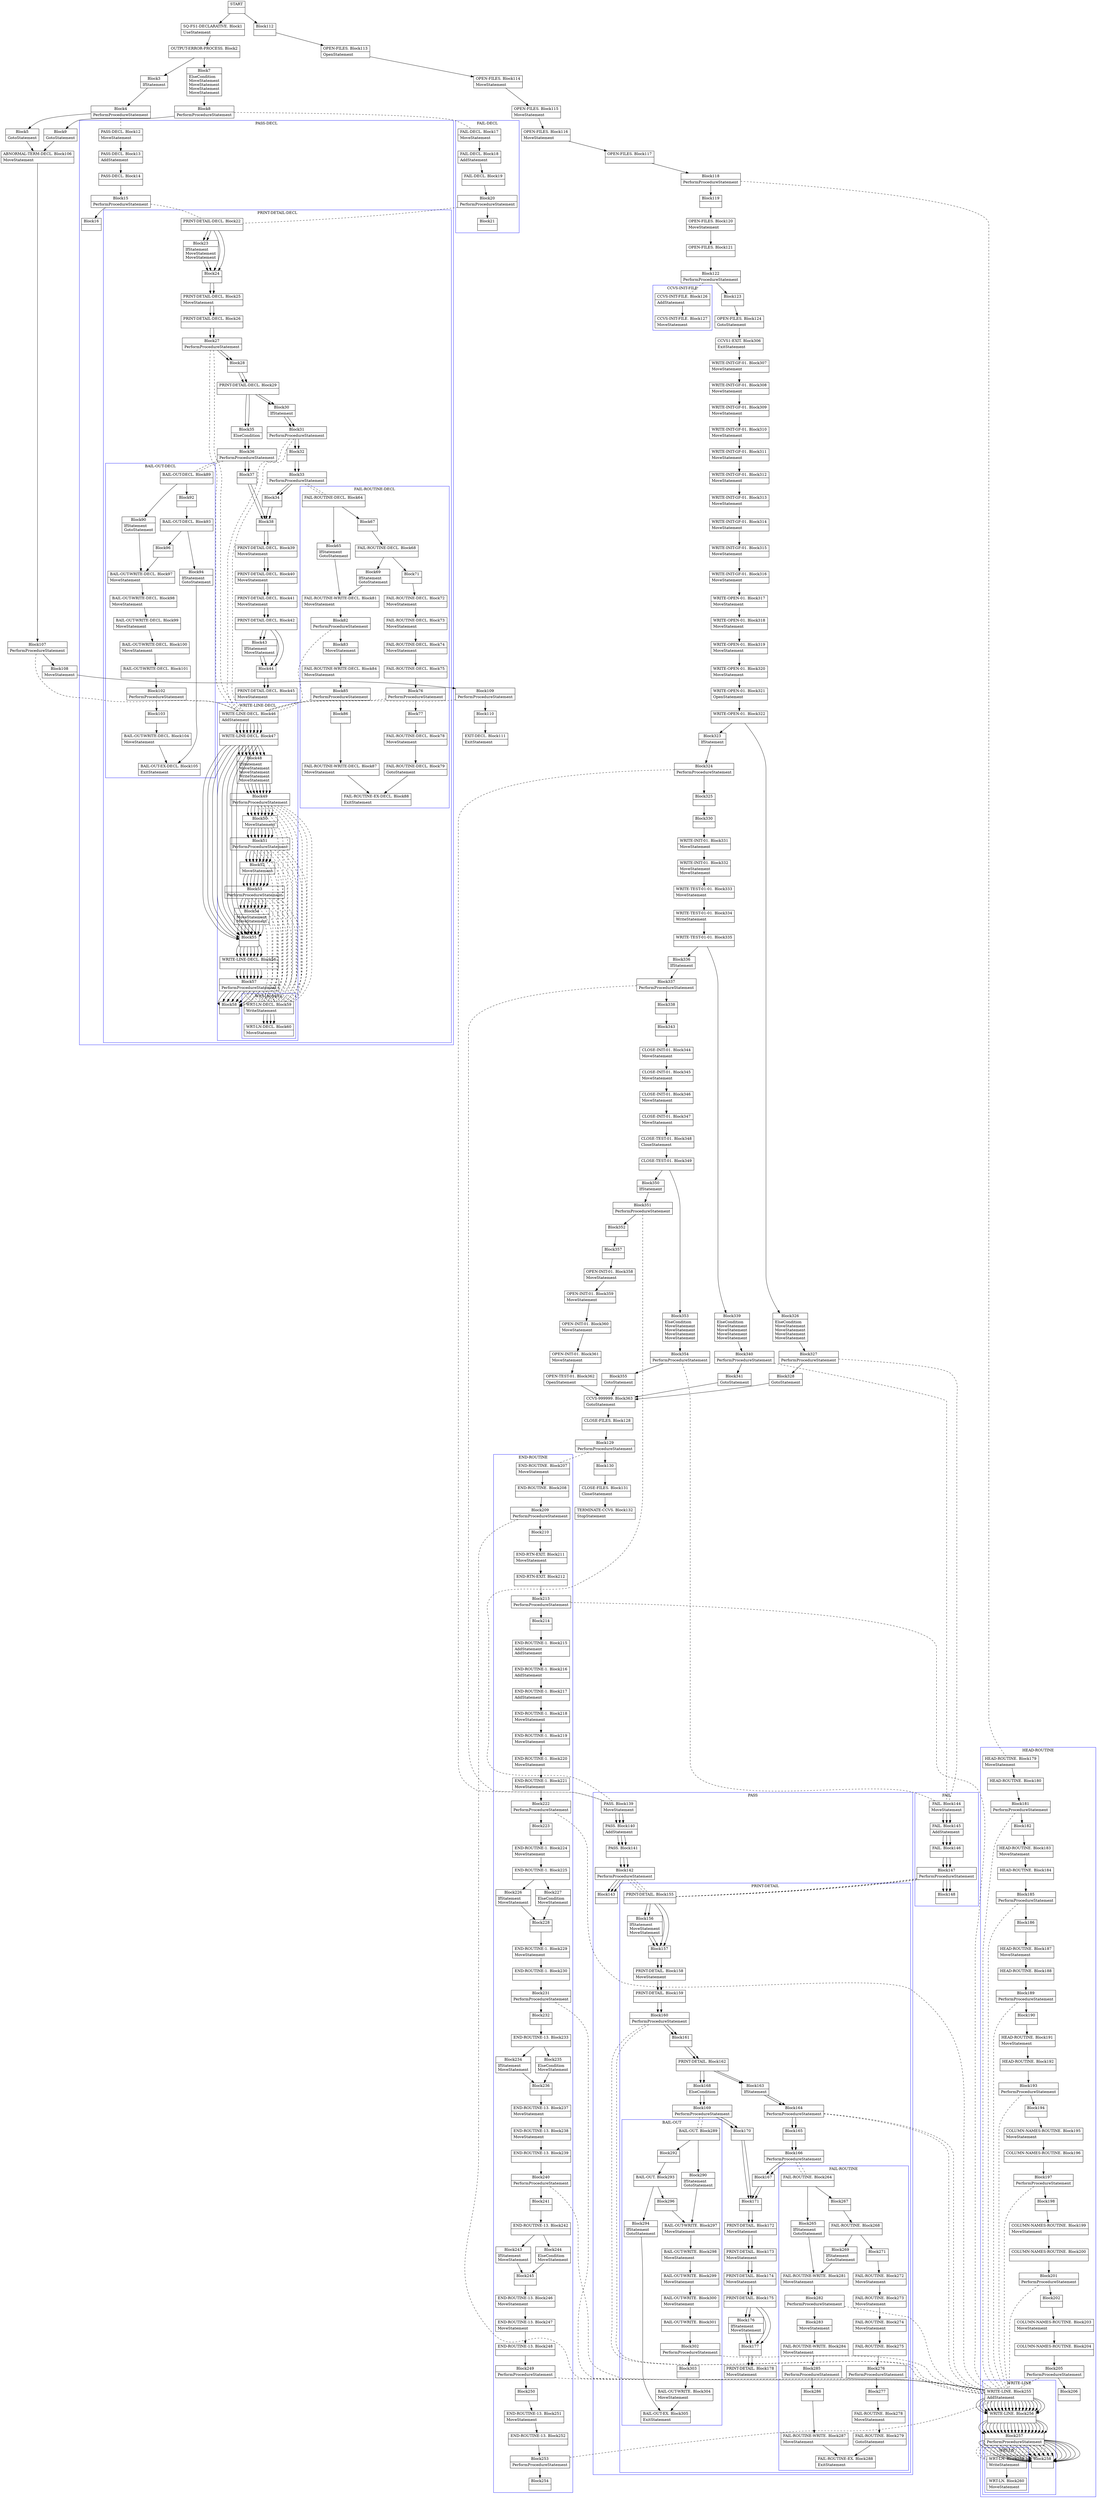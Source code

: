 digraph Cfg {
compound=true;
node [
shape = "record"
]

edge [
arrowtail = "empty"
]
Block0 [
label = "{START|}"
]
Block1 [
label = "{SQ-FS1-DECLARATIVE. Block1|UseStatement\l}"
]
Block2 [
label = "{OUTPUT-ERROR-PROCESS. Block2|}"
]
Block3 [
label = "{Block3|IfStatement\l}"
]
Block4 [
label = "{Block4|PerformProcedureStatement\l}"
]
subgraph cluster_1{
color = blue;
label = "PASS-DECL";
Block12 [
label = "{PASS-DECL. Block12|MoveStatement\l}"
]
Block13 [
label = "{PASS-DECL. Block13|AddStatement\l}"
]
Block14 [
label = "{PASS-DECL. Block14|}"
]
Block15 [
label = "{Block15|PerformProcedureStatement\l}"
]
subgraph cluster_3{
color = blue;
label = "PRINT-DETAIL-DECL";
Block22 [
label = "{PRINT-DETAIL-DECL. Block22|}"
]
Block23 [
label = "{Block23|IfStatement\lMoveStatement\lMoveStatement\l}"
]
Block24 [
label = "{Block24|}"
]
Block25 [
label = "{PRINT-DETAIL-DECL. Block25|MoveStatement\l}"
]
Block26 [
label = "{PRINT-DETAIL-DECL. Block26|}"
]
Block27 [
label = "{Block27|PerformProcedureStatement\l}"
]
subgraph cluster_5{
color = blue;
label = "WRITE-LINE-DECL";
Block46 [
label = "{WRITE-LINE-DECL. Block46|AddStatement\l}"
]
Block47 [
label = "{WRITE-LINE-DECL. Block47|}"
]
Block48 [
label = "{Block48|IfStatement\lMoveStatement\lMoveStatement\lWriteStatement\lMoveStatement\l}"
]
Block49 [
label = "{Block49|PerformProcedureStatement\l}"
]
subgraph cluster_9{
color = blue;
label = "WRT-LN-DECL";
Block59 [
label = "{WRT-LN-DECL. Block59|WriteStatement\l}"
]
Block60 [
label = "{WRT-LN-DECL. Block60|MoveStatement\l}"
]
Block59 -> Block60

}
Block49 -> Block59 [style=dashed, arrowhead=none]

Block50 [
label = "{Block50|MoveStatement\l}"
]
Block51 [
label = "{Block51|PerformProcedureStatement\l}"
]
subgraph cluster_10{
color = blue;
label = "WRT-LN-DECL";
Block59 [
label = "{WRT-LN-DECL. Block59|WriteStatement\l}"
]
Block60 [
label = "{WRT-LN-DECL. Block60|MoveStatement\l}"
]
Block59 -> Block60

}
Block51 -> Block59 [style=dashed, arrowhead=none]

Block52 [
label = "{Block52|MoveStatement\l}"
]
Block53 [
label = "{Block53|PerformProcedureStatement\l}"
]
subgraph cluster_11{
color = blue;
label = "WRT-LN-DECL";
Block59 [
label = "{WRT-LN-DECL. Block59|WriteStatement\l}"
]
Block60 [
label = "{WRT-LN-DECL. Block60|MoveStatement\l}"
]
Block59 -> Block60

}
Block53 -> Block59 [style=dashed, arrowhead=none]

Block54 [
label = "{Block54|MoveStatement\lMoveStatement\l}"
]
Block55 [
label = "{Block55|}"
]
Block56 [
label = "{WRITE-LINE-DECL. Block56|}"
]
Block57 [
label = "{Block57|PerformProcedureStatement\l}"
]
subgraph cluster_12{
color = blue;
label = "WRT-LN-DECL";
Block59 [
label = "{WRT-LN-DECL. Block59|WriteStatement\l}"
]
Block60 [
label = "{WRT-LN-DECL. Block60|MoveStatement\l}"
]
Block59 -> Block60

}
Block57 -> Block59 [style=dashed, arrowhead=none]

Block58 [
label = "{Block58|}"
]
Block46 -> Block47
Block47 -> Block48
Block47 -> Block55
Block48 -> Block49
Block49 -> Block50
Block50 -> Block51
Block51 -> Block52
Block52 -> Block53
Block53 -> Block54
Block54 -> Block55
Block55 -> Block56
Block56 -> Block57
Block57 -> Block58

}
Block27 -> Block46 [style=dashed, arrowhead=none]

Block28 [
label = "{Block28|}"
]
Block29 [
label = "{PRINT-DETAIL-DECL. Block29|}"
]
Block30 [
label = "{Block30|IfStatement\l}"
]
Block31 [
label = "{Block31|PerformProcedureStatement\l}"
]
subgraph cluster_6{
color = blue;
label = "WRITE-LINE-DECL";
Block46 [
label = "{WRITE-LINE-DECL. Block46|AddStatement\l}"
]
Block47 [
label = "{WRITE-LINE-DECL. Block47|}"
]
Block48 [
label = "{Block48|IfStatement\lMoveStatement\lMoveStatement\lWriteStatement\lMoveStatement\l}"
]
Block49 [
label = "{Block49|PerformProcedureStatement\l}"
]
Block49 -> Block59 [style=dashed, arrowhead=none]

Block50 [
label = "{Block50|MoveStatement\l}"
]
Block51 [
label = "{Block51|PerformProcedureStatement\l}"
]
Block51 -> Block59 [style=dashed, arrowhead=none]

Block52 [
label = "{Block52|MoveStatement\l}"
]
Block53 [
label = "{Block53|PerformProcedureStatement\l}"
]
Block53 -> Block59 [style=dashed, arrowhead=none]

Block54 [
label = "{Block54|MoveStatement\lMoveStatement\l}"
]
Block55 [
label = "{Block55|}"
]
Block56 [
label = "{WRITE-LINE-DECL. Block56|}"
]
Block57 [
label = "{Block57|PerformProcedureStatement\l}"
]
Block57 -> Block59 [style=dashed, arrowhead=none]

Block58 [
label = "{Block58|}"
]
Block46 -> Block47
Block47 -> Block48
Block47 -> Block55
Block48 -> Block49
Block49 -> Block50
Block50 -> Block51
Block51 -> Block52
Block52 -> Block53
Block53 -> Block54
Block54 -> Block55
Block55 -> Block56
Block56 -> Block57
Block57 -> Block58

}
Block31 -> Block46 [style=dashed, arrowhead=none]

Block32 [
label = "{Block32|}"
]
Block33 [
label = "{Block33|PerformProcedureStatement\l}"
]
subgraph cluster_7{
color = blue;
label = "FAIL-ROUTINE-DECL";
Block64 [
label = "{FAIL-ROUTINE-DECL. Block64|}"
]
Block65 [
label = "{Block65|IfStatement\lGotoStatement\l}"
]
Block81 [
label = "{FAIL-ROUTINE-WRITE-DECL. Block81|MoveStatement\l}"
]
Block82 [
label = "{Block82|PerformProcedureStatement\l}"
]
subgraph cluster_15{
color = blue;
label = "WRITE-LINE-DECL";
Block46 [
label = "{WRITE-LINE-DECL. Block46|AddStatement\l}"
]
Block47 [
label = "{WRITE-LINE-DECL. Block47|}"
]
Block48 [
label = "{Block48|IfStatement\lMoveStatement\lMoveStatement\lWriteStatement\lMoveStatement\l}"
]
Block49 [
label = "{Block49|PerformProcedureStatement\l}"
]
Block49 -> Block59 [style=dashed, arrowhead=none]

Block50 [
label = "{Block50|MoveStatement\l}"
]
Block51 [
label = "{Block51|PerformProcedureStatement\l}"
]
Block51 -> Block59 [style=dashed, arrowhead=none]

Block52 [
label = "{Block52|MoveStatement\l}"
]
Block53 [
label = "{Block53|PerformProcedureStatement\l}"
]
Block53 -> Block59 [style=dashed, arrowhead=none]

Block54 [
label = "{Block54|MoveStatement\lMoveStatement\l}"
]
Block55 [
label = "{Block55|}"
]
Block56 [
label = "{WRITE-LINE-DECL. Block56|}"
]
Block57 [
label = "{Block57|PerformProcedureStatement\l}"
]
Block57 -> Block59 [style=dashed, arrowhead=none]

Block58 [
label = "{Block58|}"
]
Block46 -> Block47
Block47 -> Block48
Block47 -> Block55
Block48 -> Block49
Block49 -> Block50
Block50 -> Block51
Block51 -> Block52
Block52 -> Block53
Block53 -> Block54
Block54 -> Block55
Block55 -> Block56
Block56 -> Block57
Block57 -> Block58

}
Block82 -> Block46 [style=dashed, arrowhead=none]

Block83 [
label = "{Block83|MoveStatement\l}"
]
Block84 [
label = "{FAIL-ROUTINE-WRITE-DECL. Block84|MoveStatement\l}"
]
Block85 [
label = "{Block85|PerformProcedureStatement\l}"
]
subgraph cluster_16{
color = blue;
label = "WRITE-LINE-DECL";
Block46 [
label = "{WRITE-LINE-DECL. Block46|AddStatement\l}"
]
Block47 [
label = "{WRITE-LINE-DECL. Block47|}"
]
Block48 [
label = "{Block48|IfStatement\lMoveStatement\lMoveStatement\lWriteStatement\lMoveStatement\l}"
]
Block49 [
label = "{Block49|PerformProcedureStatement\l}"
]
Block49 -> Block59 [style=dashed, arrowhead=none]

Block50 [
label = "{Block50|MoveStatement\l}"
]
Block51 [
label = "{Block51|PerformProcedureStatement\l}"
]
Block51 -> Block59 [style=dashed, arrowhead=none]

Block52 [
label = "{Block52|MoveStatement\l}"
]
Block53 [
label = "{Block53|PerformProcedureStatement\l}"
]
Block53 -> Block59 [style=dashed, arrowhead=none]

Block54 [
label = "{Block54|MoveStatement\lMoveStatement\l}"
]
Block55 [
label = "{Block55|}"
]
Block56 [
label = "{WRITE-LINE-DECL. Block56|}"
]
Block57 [
label = "{Block57|PerformProcedureStatement\l}"
]
Block57 -> Block59 [style=dashed, arrowhead=none]

Block58 [
label = "{Block58|}"
]
Block46 -> Block47
Block47 -> Block48
Block47 -> Block55
Block48 -> Block49
Block49 -> Block50
Block50 -> Block51
Block51 -> Block52
Block52 -> Block53
Block53 -> Block54
Block54 -> Block55
Block55 -> Block56
Block56 -> Block57
Block57 -> Block58

}
Block85 -> Block46 [style=dashed, arrowhead=none]

Block86 [
label = "{Block86|}"
]
Block87 [
label = "{FAIL-ROUTINE-WRITE-DECL. Block87|MoveStatement\l}"
]
Block88 [
label = "{FAIL-ROUTINE-EX-DECL. Block88|ExitStatement\l}"
]
Block67 [
label = "{Block67|}"
]
Block68 [
label = "{FAIL-ROUTINE-DECL. Block68|}"
]
Block69 [
label = "{Block69|IfStatement\lGotoStatement\l}"
]
Block71 [
label = "{Block71|}"
]
Block72 [
label = "{FAIL-ROUTINE-DECL. Block72|MoveStatement\l}"
]
Block73 [
label = "{FAIL-ROUTINE-DECL. Block73|MoveStatement\l}"
]
Block74 [
label = "{FAIL-ROUTINE-DECL. Block74|MoveStatement\l}"
]
Block75 [
label = "{FAIL-ROUTINE-DECL. Block75|}"
]
Block76 [
label = "{Block76|PerformProcedureStatement\l}"
]
subgraph cluster_14{
color = blue;
label = "WRITE-LINE-DECL";
Block46 [
label = "{WRITE-LINE-DECL. Block46|AddStatement\l}"
]
Block47 [
label = "{WRITE-LINE-DECL. Block47|}"
]
Block48 [
label = "{Block48|IfStatement\lMoveStatement\lMoveStatement\lWriteStatement\lMoveStatement\l}"
]
Block49 [
label = "{Block49|PerformProcedureStatement\l}"
]
Block49 -> Block59 [style=dashed, arrowhead=none]

Block50 [
label = "{Block50|MoveStatement\l}"
]
Block51 [
label = "{Block51|PerformProcedureStatement\l}"
]
Block51 -> Block59 [style=dashed, arrowhead=none]

Block52 [
label = "{Block52|MoveStatement\l}"
]
Block53 [
label = "{Block53|PerformProcedureStatement\l}"
]
Block53 -> Block59 [style=dashed, arrowhead=none]

Block54 [
label = "{Block54|MoveStatement\lMoveStatement\l}"
]
Block55 [
label = "{Block55|}"
]
Block56 [
label = "{WRITE-LINE-DECL. Block56|}"
]
Block57 [
label = "{Block57|PerformProcedureStatement\l}"
]
Block57 -> Block59 [style=dashed, arrowhead=none]

Block58 [
label = "{Block58|}"
]
Block46 -> Block47
Block47 -> Block48
Block47 -> Block55
Block48 -> Block49
Block49 -> Block50
Block50 -> Block51
Block51 -> Block52
Block52 -> Block53
Block53 -> Block54
Block54 -> Block55
Block55 -> Block56
Block56 -> Block57
Block57 -> Block58

}
Block76 -> Block46 [style=dashed, arrowhead=none]

Block77 [
label = "{Block77|}"
]
Block78 [
label = "{FAIL-ROUTINE-DECL. Block78|MoveStatement\l}"
]
Block79 [
label = "{FAIL-ROUTINE-DECL. Block79|GotoStatement\l}"
]
Block64 -> Block65
Block64 -> Block67
Block65 -> Block81
Block81 -> Block82
Block82 -> Block83
Block83 -> Block84
Block84 -> Block85
Block85 -> Block86
Block86 -> Block87
Block87 -> Block88
Block67 -> Block68
Block68 -> Block69
Block68 -> Block71
Block69 -> Block81
Block71 -> Block72
Block72 -> Block73
Block73 -> Block74
Block74 -> Block75
Block75 -> Block76
Block76 -> Block77
Block77 -> Block78
Block78 -> Block79
Block79 -> Block88

}
Block33 -> Block64 [style=dashed, arrowhead=none]

Block34 [
label = "{Block34|}"
]
Block38 [
label = "{Block38|}"
]
Block39 [
label = "{PRINT-DETAIL-DECL. Block39|MoveStatement\l}"
]
Block40 [
label = "{PRINT-DETAIL-DECL. Block40|MoveStatement\l}"
]
Block41 [
label = "{PRINT-DETAIL-DECL. Block41|MoveStatement\l}"
]
Block42 [
label = "{PRINT-DETAIL-DECL. Block42|}"
]
Block43 [
label = "{Block43|IfStatement\lMoveStatement\l}"
]
Block44 [
label = "{Block44|}"
]
Block45 [
label = "{PRINT-DETAIL-DECL. Block45|MoveStatement\l}"
]
Block35 [
label = "{Block35|ElseCondition\l}"
]
Block36 [
label = "{Block36|PerformProcedureStatement\l}"
]
subgraph cluster_8{
color = blue;
label = "BAIL-OUT-DECL";
Block89 [
label = "{BAIL-OUT-DECL. Block89|}"
]
Block90 [
label = "{Block90|IfStatement\lGotoStatement\l}"
]
Block97 [
label = "{BAIL-OUT-WRITE-DECL. Block97|MoveStatement\l}"
]
Block98 [
label = "{BAIL-OUT-WRITE-DECL. Block98|MoveStatement\l}"
]
Block99 [
label = "{BAIL-OUT-WRITE-DECL. Block99|MoveStatement\l}"
]
Block100 [
label = "{BAIL-OUT-WRITE-DECL. Block100|MoveStatement\l}"
]
Block101 [
label = "{BAIL-OUT-WRITE-DECL. Block101|}"
]
Block102 [
label = "{Block102|PerformProcedureStatement\l}"
]
subgraph cluster_17{
color = blue;
label = "WRITE-LINE-DECL";
Block46 [
label = "{WRITE-LINE-DECL. Block46|AddStatement\l}"
]
Block47 [
label = "{WRITE-LINE-DECL. Block47|}"
]
Block48 [
label = "{Block48|IfStatement\lMoveStatement\lMoveStatement\lWriteStatement\lMoveStatement\l}"
]
Block49 [
label = "{Block49|PerformProcedureStatement\l}"
]
Block49 -> Block59 [style=dashed, arrowhead=none]

Block50 [
label = "{Block50|MoveStatement\l}"
]
Block51 [
label = "{Block51|PerformProcedureStatement\l}"
]
Block51 -> Block59 [style=dashed, arrowhead=none]

Block52 [
label = "{Block52|MoveStatement\l}"
]
Block53 [
label = "{Block53|PerformProcedureStatement\l}"
]
Block53 -> Block59 [style=dashed, arrowhead=none]

Block54 [
label = "{Block54|MoveStatement\lMoveStatement\l}"
]
Block55 [
label = "{Block55|}"
]
Block56 [
label = "{WRITE-LINE-DECL. Block56|}"
]
Block57 [
label = "{Block57|PerformProcedureStatement\l}"
]
Block57 -> Block59 [style=dashed, arrowhead=none]

Block58 [
label = "{Block58|}"
]
Block46 -> Block47
Block47 -> Block48
Block47 -> Block55
Block48 -> Block49
Block49 -> Block50
Block50 -> Block51
Block51 -> Block52
Block52 -> Block53
Block53 -> Block54
Block54 -> Block55
Block55 -> Block56
Block56 -> Block57
Block57 -> Block58

}
Block102 -> Block46 [style=dashed, arrowhead=none]

Block103 [
label = "{Block103|}"
]
Block104 [
label = "{BAIL-OUT-WRITE-DECL. Block104|MoveStatement\l}"
]
Block105 [
label = "{BAIL-OUT-EX-DECL. Block105|ExitStatement\l}"
]
Block92 [
label = "{Block92|}"
]
Block93 [
label = "{BAIL-OUT-DECL. Block93|}"
]
Block94 [
label = "{Block94|IfStatement\lGotoStatement\l}"
]
Block96 [
label = "{Block96|}"
]
Block89 -> Block90
Block89 -> Block92
Block90 -> Block97
Block97 -> Block98
Block98 -> Block99
Block99 -> Block100
Block100 -> Block101
Block101 -> Block102
Block102 -> Block103
Block103 -> Block104
Block104 -> Block105
Block92 -> Block93
Block93 -> Block94
Block93 -> Block96
Block94 -> Block105
Block96 -> Block97

}
Block36 -> Block89 [style=dashed, arrowhead=none]

Block37 [
label = "{Block37|}"
]
Block22 -> Block23
Block22 -> Block24
Block23 -> Block24
Block24 -> Block25
Block25 -> Block26
Block26 -> Block27
Block27 -> Block28
Block28 -> Block29
Block29 -> Block30
Block29 -> Block35
Block30 -> Block31
Block31 -> Block32
Block32 -> Block33
Block33 -> Block34
Block34 -> Block38
Block38 -> Block39
Block39 -> Block40
Block40 -> Block41
Block41 -> Block42
Block42 -> Block43
Block42 -> Block44
Block43 -> Block44
Block44 -> Block45
Block35 -> Block36
Block36 -> Block37
Block37 -> Block38

}
Block15 -> Block22 [style=dashed, arrowhead=none]

Block16 [
label = "{Block16|}"
]
Block12 -> Block13
Block13 -> Block14
Block14 -> Block15
Block15 -> Block16

}
Block4 -> Block12 [style=dashed, arrowhead=none]

Block5 [
label = "{Block5|GotoStatement\l}"
]
Block106 [
label = "{ABNORMAL-TERM-DECL. Block106|MoveStatement\l}"
]
Block107 [
label = "{Block107|PerformProcedureStatement\l}"
]
subgraph cluster_18{
color = blue;
label = "WRITE-LINE-DECL";
Block46 [
label = "{WRITE-LINE-DECL. Block46|AddStatement\l}"
]
Block47 [
label = "{WRITE-LINE-DECL. Block47|}"
]
Block48 [
label = "{Block48|IfStatement\lMoveStatement\lMoveStatement\lWriteStatement\lMoveStatement\l}"
]
Block49 [
label = "{Block49|PerformProcedureStatement\l}"
]
Block49 -> Block59 [style=dashed, arrowhead=none]

Block50 [
label = "{Block50|MoveStatement\l}"
]
Block51 [
label = "{Block51|PerformProcedureStatement\l}"
]
Block51 -> Block59 [style=dashed, arrowhead=none]

Block52 [
label = "{Block52|MoveStatement\l}"
]
Block53 [
label = "{Block53|PerformProcedureStatement\l}"
]
Block53 -> Block59 [style=dashed, arrowhead=none]

Block54 [
label = "{Block54|MoveStatement\lMoveStatement\l}"
]
Block55 [
label = "{Block55|}"
]
Block56 [
label = "{WRITE-LINE-DECL. Block56|}"
]
Block57 [
label = "{Block57|PerformProcedureStatement\l}"
]
Block57 -> Block59 [style=dashed, arrowhead=none]

Block58 [
label = "{Block58|}"
]
Block46 -> Block47
Block47 -> Block48
Block47 -> Block55
Block48 -> Block49
Block49 -> Block50
Block50 -> Block51
Block51 -> Block52
Block52 -> Block53
Block53 -> Block54
Block54 -> Block55
Block55 -> Block56
Block56 -> Block57
Block57 -> Block58

}
Block107 -> Block46 [style=dashed, arrowhead=none]

Block108 [
label = "{Block108|MoveStatement\l}"
]
Block109 [
label = "{Block109|PerformProcedureStatement\l}"
]
subgraph cluster_19{
color = blue;
label = "WRITE-LINE-DECL";
Block46 [
label = "{WRITE-LINE-DECL. Block46|AddStatement\l}"
]
Block47 [
label = "{WRITE-LINE-DECL. Block47|}"
]
Block48 [
label = "{Block48|IfStatement\lMoveStatement\lMoveStatement\lWriteStatement\lMoveStatement\l}"
]
Block49 [
label = "{Block49|PerformProcedureStatement\l}"
]
Block49 -> Block59 [style=dashed, arrowhead=none]

Block50 [
label = "{Block50|MoveStatement\l}"
]
Block51 [
label = "{Block51|PerformProcedureStatement\l}"
]
Block51 -> Block59 [style=dashed, arrowhead=none]

Block52 [
label = "{Block52|MoveStatement\l}"
]
Block53 [
label = "{Block53|PerformProcedureStatement\l}"
]
Block53 -> Block59 [style=dashed, arrowhead=none]

Block54 [
label = "{Block54|MoveStatement\lMoveStatement\l}"
]
Block55 [
label = "{Block55|}"
]
Block56 [
label = "{WRITE-LINE-DECL. Block56|}"
]
Block57 [
label = "{Block57|PerformProcedureStatement\l}"
]
Block57 -> Block59 [style=dashed, arrowhead=none]

Block58 [
label = "{Block58|}"
]
Block46 -> Block47
Block47 -> Block48
Block47 -> Block55
Block48 -> Block49
Block49 -> Block50
Block50 -> Block51
Block51 -> Block52
Block52 -> Block53
Block53 -> Block54
Block54 -> Block55
Block55 -> Block56
Block56 -> Block57
Block57 -> Block58

}
Block109 -> Block46 [style=dashed, arrowhead=none]

Block110 [
label = "{Block110|}"
]
Block111 [
label = "{EXIT-DECL. Block111|ExitStatement\l}"
]
Block7 [
label = "{Block7|ElseCondition\lMoveStatement\lMoveStatement\lMoveStatement\lMoveStatement\l}"
]
Block8 [
label = "{Block8|PerformProcedureStatement\l}"
]
subgraph cluster_2{
color = blue;
label = "FAIL-DECL";
Block17 [
label = "{FAIL-DECL. Block17|MoveStatement\l}"
]
Block18 [
label = "{FAIL-DECL. Block18|AddStatement\l}"
]
Block19 [
label = "{FAIL-DECL. Block19|}"
]
Block20 [
label = "{Block20|PerformProcedureStatement\l}"
]
subgraph cluster_4{
color = blue;
label = "PRINT-DETAIL-DECL";
Block22 [
label = "{PRINT-DETAIL-DECL. Block22|}"
]
Block23 [
label = "{Block23|IfStatement\lMoveStatement\lMoveStatement\l}"
]
Block24 [
label = "{Block24|}"
]
Block25 [
label = "{PRINT-DETAIL-DECL. Block25|MoveStatement\l}"
]
Block26 [
label = "{PRINT-DETAIL-DECL. Block26|}"
]
Block27 [
label = "{Block27|PerformProcedureStatement\l}"
]
Block27 -> Block46 [style=dashed, arrowhead=none]

Block28 [
label = "{Block28|}"
]
Block29 [
label = "{PRINT-DETAIL-DECL. Block29|}"
]
Block30 [
label = "{Block30|IfStatement\l}"
]
Block31 [
label = "{Block31|PerformProcedureStatement\l}"
]
Block31 -> Block46 [style=dashed, arrowhead=none]

Block32 [
label = "{Block32|}"
]
Block33 [
label = "{Block33|PerformProcedureStatement\l}"
]
Block33 -> Block64 [style=dashed, arrowhead=none]

Block34 [
label = "{Block34|}"
]
Block38 [
label = "{Block38|}"
]
Block39 [
label = "{PRINT-DETAIL-DECL. Block39|MoveStatement\l}"
]
Block40 [
label = "{PRINT-DETAIL-DECL. Block40|MoveStatement\l}"
]
Block41 [
label = "{PRINT-DETAIL-DECL. Block41|MoveStatement\l}"
]
Block42 [
label = "{PRINT-DETAIL-DECL. Block42|}"
]
Block43 [
label = "{Block43|IfStatement\lMoveStatement\l}"
]
Block44 [
label = "{Block44|}"
]
Block45 [
label = "{PRINT-DETAIL-DECL. Block45|MoveStatement\l}"
]
Block35 [
label = "{Block35|ElseCondition\l}"
]
Block36 [
label = "{Block36|PerformProcedureStatement\l}"
]
Block36 -> Block89 [style=dashed, arrowhead=none]

Block37 [
label = "{Block37|}"
]
Block22 -> Block23
Block22 -> Block24
Block23 -> Block24
Block24 -> Block25
Block25 -> Block26
Block26 -> Block27
Block27 -> Block28
Block28 -> Block29
Block29 -> Block30
Block29 -> Block35
Block30 -> Block31
Block31 -> Block32
Block32 -> Block33
Block33 -> Block34
Block34 -> Block38
Block38 -> Block39
Block39 -> Block40
Block40 -> Block41
Block41 -> Block42
Block42 -> Block43
Block42 -> Block44
Block43 -> Block44
Block44 -> Block45
Block35 -> Block36
Block36 -> Block37
Block37 -> Block38

}
Block20 -> Block22 [style=dashed, arrowhead=none]

Block21 [
label = "{Block21|}"
]
Block17 -> Block18
Block18 -> Block19
Block19 -> Block20
Block20 -> Block21

}
Block8 -> Block17 [style=dashed, arrowhead=none]

Block9 [
label = "{Block9|GotoStatement\l}"
]
Block112 [
label = "{Block112|}"
]
Block113 [
label = "{OPEN-FILES. Block113|OpenStatement\l}"
]
Block114 [
label = "{OPEN-FILES. Block114|MoveStatement\l}"
]
Block115 [
label = "{OPEN-FILES. Block115|MoveStatement\l}"
]
Block116 [
label = "{OPEN-FILES. Block116|MoveStatement\l}"
]
Block117 [
label = "{OPEN-FILES. Block117|}"
]
Block118 [
label = "{Block118|PerformProcedureStatement\l}"
]
subgraph cluster_20{
color = blue;
label = "HEAD-ROUTINE";
Block179 [
label = "{HEAD-ROUTINE. Block179|MoveStatement\l}"
]
Block180 [
label = "{HEAD-ROUTINE. Block180|}"
]
Block181 [
label = "{Block181|PerformProcedureStatement\l}"
]
subgraph cluster_31{
color = blue;
label = "WRITE-LINE";
Block255 [
label = "{WRITE-LINE. Block255|AddStatement\l}"
]
Block256 [
label = "{WRITE-LINE. Block256|}"
]
Block257 [
label = "{Block257|PerformProcedureStatement\l}"
]
subgraph cluster_45{
color = blue;
label = "WRT-LN";
Block259 [
label = "{WRT-LN. Block259|WriteStatement\l}"
]
Block260 [
label = "{WRT-LN. Block260|MoveStatement\l}"
]
Block259 -> Block260

}
Block257 -> Block259 [style=dashed, arrowhead=none]

Block258 [
label = "{Block258|}"
]
Block255 -> Block256
Block256 -> Block257
Block257 -> Block258

}
Block181 -> Block255 [style=dashed, arrowhead=none]

Block182 [
label = "{Block182|}"
]
Block183 [
label = "{HEAD-ROUTINE. Block183|MoveStatement\l}"
]
Block184 [
label = "{HEAD-ROUTINE. Block184|}"
]
Block185 [
label = "{Block185|PerformProcedureStatement\l}"
]
subgraph cluster_32{
color = blue;
label = "WRITE-LINE";
Block255 [
label = "{WRITE-LINE. Block255|AddStatement\l}"
]
Block256 [
label = "{WRITE-LINE. Block256|}"
]
Block257 [
label = "{Block257|PerformProcedureStatement\l}"
]
Block257 -> Block259 [style=dashed, arrowhead=none]

Block258 [
label = "{Block258|}"
]
Block255 -> Block256
Block256 -> Block257
Block257 -> Block258

}
Block185 -> Block255 [style=dashed, arrowhead=none]

Block186 [
label = "{Block186|}"
]
Block187 [
label = "{HEAD-ROUTINE. Block187|MoveStatement\l}"
]
Block188 [
label = "{HEAD-ROUTINE. Block188|}"
]
Block189 [
label = "{Block189|PerformProcedureStatement\l}"
]
subgraph cluster_33{
color = blue;
label = "WRITE-LINE";
Block255 [
label = "{WRITE-LINE. Block255|AddStatement\l}"
]
Block256 [
label = "{WRITE-LINE. Block256|}"
]
Block257 [
label = "{Block257|PerformProcedureStatement\l}"
]
Block257 -> Block259 [style=dashed, arrowhead=none]

Block258 [
label = "{Block258|}"
]
Block255 -> Block256
Block256 -> Block257
Block257 -> Block258

}
Block189 -> Block255 [style=dashed, arrowhead=none]

Block190 [
label = "{Block190|}"
]
Block191 [
label = "{HEAD-ROUTINE. Block191|MoveStatement\l}"
]
Block192 [
label = "{HEAD-ROUTINE. Block192|}"
]
Block193 [
label = "{Block193|PerformProcedureStatement\l}"
]
subgraph cluster_34{
color = blue;
label = "WRITE-LINE";
Block255 [
label = "{WRITE-LINE. Block255|AddStatement\l}"
]
Block256 [
label = "{WRITE-LINE. Block256|}"
]
Block257 [
label = "{Block257|PerformProcedureStatement\l}"
]
Block257 -> Block259 [style=dashed, arrowhead=none]

Block258 [
label = "{Block258|}"
]
Block255 -> Block256
Block256 -> Block257
Block257 -> Block258

}
Block193 -> Block255 [style=dashed, arrowhead=none]

Block194 [
label = "{Block194|}"
]
Block195 [
label = "{COLUMN-NAMES-ROUTINE. Block195|MoveStatement\l}"
]
Block196 [
label = "{COLUMN-NAMES-ROUTINE. Block196|}"
]
Block197 [
label = "{Block197|PerformProcedureStatement\l}"
]
subgraph cluster_35{
color = blue;
label = "WRITE-LINE";
Block255 [
label = "{WRITE-LINE. Block255|AddStatement\l}"
]
Block256 [
label = "{WRITE-LINE. Block256|}"
]
Block257 [
label = "{Block257|PerformProcedureStatement\l}"
]
Block257 -> Block259 [style=dashed, arrowhead=none]

Block258 [
label = "{Block258|}"
]
Block255 -> Block256
Block256 -> Block257
Block257 -> Block258

}
Block197 -> Block255 [style=dashed, arrowhead=none]

Block198 [
label = "{Block198|}"
]
Block199 [
label = "{COLUMN-NAMES-ROUTINE. Block199|MoveStatement\l}"
]
Block200 [
label = "{COLUMN-NAMES-ROUTINE. Block200|}"
]
Block201 [
label = "{Block201|PerformProcedureStatement\l}"
]
subgraph cluster_36{
color = blue;
label = "WRITE-LINE";
Block255 [
label = "{WRITE-LINE. Block255|AddStatement\l}"
]
Block256 [
label = "{WRITE-LINE. Block256|}"
]
Block257 [
label = "{Block257|PerformProcedureStatement\l}"
]
Block257 -> Block259 [style=dashed, arrowhead=none]

Block258 [
label = "{Block258|}"
]
Block255 -> Block256
Block256 -> Block257
Block257 -> Block258

}
Block201 -> Block255 [style=dashed, arrowhead=none]

Block202 [
label = "{Block202|}"
]
Block203 [
label = "{COLUMN-NAMES-ROUTINE. Block203|MoveStatement\l}"
]
Block204 [
label = "{COLUMN-NAMES-ROUTINE. Block204|}"
]
Block205 [
label = "{Block205|PerformProcedureStatement\l}"
]
subgraph cluster_37{
color = blue;
label = "WRITE-LINE";
Block255 [
label = "{WRITE-LINE. Block255|AddStatement\l}"
]
Block256 [
label = "{WRITE-LINE. Block256|}"
]
Block257 [
label = "{Block257|PerformProcedureStatement\l}"
]
Block257 -> Block259 [style=dashed, arrowhead=none]

Block258 [
label = "{Block258|}"
]
Block255 -> Block256
Block256 -> Block257
Block257 -> Block258

}
Block205 -> Block255 [style=dashed, arrowhead=none]

Block206 [
label = "{Block206|}"
]
Block179 -> Block180
Block180 -> Block181
Block181 -> Block182
Block182 -> Block183
Block183 -> Block184
Block184 -> Block185
Block185 -> Block186
Block186 -> Block187
Block187 -> Block188
Block188 -> Block189
Block189 -> Block190
Block190 -> Block191
Block191 -> Block192
Block192 -> Block193
Block193 -> Block194
Block194 -> Block195
Block195 -> Block196
Block196 -> Block197
Block197 -> Block198
Block198 -> Block199
Block199 -> Block200
Block200 -> Block201
Block201 -> Block202
Block202 -> Block203
Block203 -> Block204
Block204 -> Block205
Block205 -> Block206

}
Block118 -> Block179 [style=dashed, arrowhead=none]

Block119 [
label = "{Block119|}"
]
Block120 [
label = "{OPEN-FILES. Block120|MoveStatement\l}"
]
Block121 [
label = "{OPEN-FILES. Block121|}"
]
Block122 [
label = "{Block122|PerformProcedureStatement\l}"
]
subgraph cluster_21{
color = blue;
label = "CCVS-INIT-FILE";
Block126 [
label = "{CCVS-INIT-FILE. Block126|AddStatement\l}"
]
Block127 [
label = "{CCVS-INIT-FILE. Block127|MoveStatement\l}"
]
Block126 -> Block127

}
Block122 -> Block126 [style=dashed, arrowhead=none]

Block123 [
label = "{Block123|}"
]
Block124 [
label = "{OPEN-FILES. Block124|GotoStatement\l}"
]
Block306 [
label = "{CCVS1-EXIT. Block306|ExitStatement\l}"
]
Block307 [
label = "{WRITE-INIT-GF-01. Block307|MoveStatement\l}"
]
Block308 [
label = "{WRITE-INIT-GF-01. Block308|MoveStatement\l}"
]
Block309 [
label = "{WRITE-INIT-GF-01. Block309|MoveStatement\l}"
]
Block310 [
label = "{WRITE-INIT-GF-01. Block310|MoveStatement\l}"
]
Block311 [
label = "{WRITE-INIT-GF-01. Block311|MoveStatement\l}"
]
Block312 [
label = "{WRITE-INIT-GF-01. Block312|MoveStatement\l}"
]
Block313 [
label = "{WRITE-INIT-GF-01. Block313|MoveStatement\l}"
]
Block314 [
label = "{WRITE-INIT-GF-01. Block314|MoveStatement\l}"
]
Block315 [
label = "{WRITE-INIT-GF-01. Block315|MoveStatement\l}"
]
Block316 [
label = "{WRITE-INIT-GF-01. Block316|MoveStatement\l}"
]
Block317 [
label = "{WRITE-OPEN-01. Block317|MoveStatement\l}"
]
Block318 [
label = "{WRITE-OPEN-01. Block318|MoveStatement\l}"
]
Block319 [
label = "{WRITE-OPEN-01. Block319|MoveStatement\l}"
]
Block320 [
label = "{WRITE-OPEN-01. Block320|MoveStatement\l}"
]
Block321 [
label = "{WRITE-OPEN-01. Block321|OpenStatement\l}"
]
Block322 [
label = "{WRITE-OPEN-01. Block322|}"
]
Block323 [
label = "{Block323|IfStatement\l}"
]
Block324 [
label = "{Block324|PerformProcedureStatement\l}"
]
subgraph cluster_51{
color = blue;
label = "PASS";
Block139 [
label = "{PASS. Block139|MoveStatement\l}"
]
Block140 [
label = "{PASS. Block140|AddStatement\l}"
]
Block141 [
label = "{PASS. Block141|}"
]
Block142 [
label = "{Block142|PerformProcedureStatement\l}"
]
subgraph cluster_24{
color = blue;
label = "PRINT-DETAIL";
Block155 [
label = "{PRINT-DETAIL. Block155|}"
]
Block156 [
label = "{Block156|IfStatement\lMoveStatement\lMoveStatement\l}"
]
Block157 [
label = "{Block157|}"
]
Block158 [
label = "{PRINT-DETAIL. Block158|MoveStatement\l}"
]
Block159 [
label = "{PRINT-DETAIL. Block159|}"
]
Block160 [
label = "{Block160|PerformProcedureStatement\l}"
]
subgraph cluster_27{
color = blue;
label = "WRITE-LINE";
Block255 [
label = "{WRITE-LINE. Block255|AddStatement\l}"
]
Block256 [
label = "{WRITE-LINE. Block256|}"
]
Block257 [
label = "{Block257|PerformProcedureStatement\l}"
]
Block257 -> Block259 [style=dashed, arrowhead=none]

Block258 [
label = "{Block258|}"
]
Block255 -> Block256
Block256 -> Block257
Block257 -> Block258

}
Block160 -> Block255 [style=dashed, arrowhead=none]

Block161 [
label = "{Block161|}"
]
Block162 [
label = "{PRINT-DETAIL. Block162|}"
]
Block163 [
label = "{Block163|IfStatement\l}"
]
Block164 [
label = "{Block164|PerformProcedureStatement\l}"
]
subgraph cluster_28{
color = blue;
label = "WRITE-LINE";
Block255 [
label = "{WRITE-LINE. Block255|AddStatement\l}"
]
Block256 [
label = "{WRITE-LINE. Block256|}"
]
Block257 [
label = "{Block257|PerformProcedureStatement\l}"
]
Block257 -> Block259 [style=dashed, arrowhead=none]

Block258 [
label = "{Block258|}"
]
Block255 -> Block256
Block256 -> Block257
Block257 -> Block258

}
Block164 -> Block255 [style=dashed, arrowhead=none]

Block165 [
label = "{Block165|}"
]
Block166 [
label = "{Block166|PerformProcedureStatement\l}"
]
subgraph cluster_29{
color = blue;
label = "FAIL-ROUTINE";
Block264 [
label = "{FAIL-ROUTINE. Block264|}"
]
Block265 [
label = "{Block265|IfStatement\lGotoStatement\l}"
]
Block281 [
label = "{FAIL-ROUTINE-WRITE. Block281|MoveStatement\l}"
]
Block282 [
label = "{Block282|PerformProcedureStatement\l}"
]
subgraph cluster_48{
color = blue;
label = "WRITE-LINE";
Block255 [
label = "{WRITE-LINE. Block255|AddStatement\l}"
]
Block256 [
label = "{WRITE-LINE. Block256|}"
]
Block257 [
label = "{Block257|PerformProcedureStatement\l}"
]
Block257 -> Block259 [style=dashed, arrowhead=none]

Block258 [
label = "{Block258|}"
]
Block255 -> Block256
Block256 -> Block257
Block257 -> Block258

}
Block282 -> Block255 [style=dashed, arrowhead=none]

Block283 [
label = "{Block283|MoveStatement\l}"
]
Block284 [
label = "{FAIL-ROUTINE-WRITE. Block284|MoveStatement\l}"
]
Block285 [
label = "{Block285|PerformProcedureStatement\l}"
]
subgraph cluster_49{
color = blue;
label = "WRITE-LINE";
Block255 [
label = "{WRITE-LINE. Block255|AddStatement\l}"
]
Block256 [
label = "{WRITE-LINE. Block256|}"
]
Block257 [
label = "{Block257|PerformProcedureStatement\l}"
]
Block257 -> Block259 [style=dashed, arrowhead=none]

Block258 [
label = "{Block258|}"
]
Block255 -> Block256
Block256 -> Block257
Block257 -> Block258

}
Block285 -> Block255 [style=dashed, arrowhead=none]

Block286 [
label = "{Block286|}"
]
Block287 [
label = "{FAIL-ROUTINE-WRITE. Block287|MoveStatement\l}"
]
Block288 [
label = "{FAIL-ROUTINE-EX. Block288|ExitStatement\l}"
]
Block267 [
label = "{Block267|}"
]
Block268 [
label = "{FAIL-ROUTINE. Block268|}"
]
Block269 [
label = "{Block269|IfStatement\lGotoStatement\l}"
]
Block271 [
label = "{Block271|}"
]
Block272 [
label = "{FAIL-ROUTINE. Block272|MoveStatement\l}"
]
Block273 [
label = "{FAIL-ROUTINE. Block273|MoveStatement\l}"
]
Block274 [
label = "{FAIL-ROUTINE. Block274|MoveStatement\l}"
]
Block275 [
label = "{FAIL-ROUTINE. Block275|}"
]
Block276 [
label = "{Block276|PerformProcedureStatement\l}"
]
subgraph cluster_47{
color = blue;
label = "WRITE-LINE";
Block255 [
label = "{WRITE-LINE. Block255|AddStatement\l}"
]
Block256 [
label = "{WRITE-LINE. Block256|}"
]
Block257 [
label = "{Block257|PerformProcedureStatement\l}"
]
Block257 -> Block259 [style=dashed, arrowhead=none]

Block258 [
label = "{Block258|}"
]
Block255 -> Block256
Block256 -> Block257
Block257 -> Block258

}
Block276 -> Block255 [style=dashed, arrowhead=none]

Block277 [
label = "{Block277|}"
]
Block278 [
label = "{FAIL-ROUTINE. Block278|MoveStatement\l}"
]
Block279 [
label = "{FAIL-ROUTINE. Block279|GotoStatement\l}"
]
Block264 -> Block265
Block264 -> Block267
Block265 -> Block281
Block281 -> Block282
Block282 -> Block283
Block283 -> Block284
Block284 -> Block285
Block285 -> Block286
Block286 -> Block287
Block287 -> Block288
Block267 -> Block268
Block268 -> Block269
Block268 -> Block271
Block269 -> Block281
Block271 -> Block272
Block272 -> Block273
Block273 -> Block274
Block274 -> Block275
Block275 -> Block276
Block276 -> Block277
Block277 -> Block278
Block278 -> Block279
Block279 -> Block288

}
Block166 -> Block264 [style=dashed, arrowhead=none]

Block167 [
label = "{Block167|}"
]
Block171 [
label = "{Block171|}"
]
Block172 [
label = "{PRINT-DETAIL. Block172|MoveStatement\l}"
]
Block173 [
label = "{PRINT-DETAIL. Block173|MoveStatement\l}"
]
Block174 [
label = "{PRINT-DETAIL. Block174|MoveStatement\l}"
]
Block175 [
label = "{PRINT-DETAIL. Block175|}"
]
Block176 [
label = "{Block176|IfStatement\lMoveStatement\l}"
]
Block177 [
label = "{Block177|}"
]
Block178 [
label = "{PRINT-DETAIL. Block178|MoveStatement\l}"
]
Block168 [
label = "{Block168|ElseCondition\l}"
]
Block169 [
label = "{Block169|PerformProcedureStatement\l}"
]
subgraph cluster_30{
color = blue;
label = "BAIL-OUT";
Block289 [
label = "{BAIL-OUT. Block289|}"
]
Block290 [
label = "{Block290|IfStatement\lGotoStatement\l}"
]
Block297 [
label = "{BAIL-OUT-WRITE. Block297|MoveStatement\l}"
]
Block298 [
label = "{BAIL-OUT-WRITE. Block298|MoveStatement\l}"
]
Block299 [
label = "{BAIL-OUT-WRITE. Block299|MoveStatement\l}"
]
Block300 [
label = "{BAIL-OUT-WRITE. Block300|MoveStatement\l}"
]
Block301 [
label = "{BAIL-OUT-WRITE. Block301|}"
]
Block302 [
label = "{Block302|PerformProcedureStatement\l}"
]
subgraph cluster_50{
color = blue;
label = "WRITE-LINE";
Block255 [
label = "{WRITE-LINE. Block255|AddStatement\l}"
]
Block256 [
label = "{WRITE-LINE. Block256|}"
]
Block257 [
label = "{Block257|PerformProcedureStatement\l}"
]
Block257 -> Block259 [style=dashed, arrowhead=none]

Block258 [
label = "{Block258|}"
]
Block255 -> Block256
Block256 -> Block257
Block257 -> Block258

}
Block302 -> Block255 [style=dashed, arrowhead=none]

Block303 [
label = "{Block303|}"
]
Block304 [
label = "{BAIL-OUT-WRITE. Block304|MoveStatement\l}"
]
Block305 [
label = "{BAIL-OUT-EX. Block305|ExitStatement\l}"
]
Block292 [
label = "{Block292|}"
]
Block293 [
label = "{BAIL-OUT. Block293|}"
]
Block294 [
label = "{Block294|IfStatement\lGotoStatement\l}"
]
Block296 [
label = "{Block296|}"
]
Block289 -> Block290
Block289 -> Block292
Block290 -> Block297
Block297 -> Block298
Block298 -> Block299
Block299 -> Block300
Block300 -> Block301
Block301 -> Block302
Block302 -> Block303
Block303 -> Block304
Block304 -> Block305
Block292 -> Block293
Block293 -> Block294
Block293 -> Block296
Block294 -> Block305
Block296 -> Block297

}
Block169 -> Block289 [style=dashed, arrowhead=none]

Block170 [
label = "{Block170|}"
]
Block155 -> Block156
Block155 -> Block157
Block156 -> Block157
Block157 -> Block158
Block158 -> Block159
Block159 -> Block160
Block160 -> Block161
Block161 -> Block162
Block162 -> Block163
Block162 -> Block168
Block163 -> Block164
Block164 -> Block165
Block165 -> Block166
Block166 -> Block167
Block167 -> Block171
Block171 -> Block172
Block172 -> Block173
Block173 -> Block174
Block174 -> Block175
Block175 -> Block176
Block175 -> Block177
Block176 -> Block177
Block177 -> Block178
Block168 -> Block169
Block169 -> Block170
Block170 -> Block171

}
Block142 -> Block155 [style=dashed, arrowhead=none]

Block143 [
label = "{Block143|}"
]
Block139 -> Block140
Block140 -> Block141
Block141 -> Block142
Block142 -> Block143

}
Block324 -> Block139 [style=dashed, arrowhead=none]

Block325 [
label = "{Block325|}"
]
Block330 [
label = "{Block330|}"
]
Block331 [
label = "{WRITE-INIT-01. Block331|MoveStatement\l}"
]
Block332 [
label = "{WRITE-INIT-01. Block332|MoveStatement\lMoveStatement\l}"
]
Block333 [
label = "{WRITE-TEST-01-01. Block333|MoveStatement\l}"
]
Block334 [
label = "{WRITE-TEST-01-01. Block334|WriteStatement\l}"
]
Block335 [
label = "{WRITE-TEST-01-01. Block335|}"
]
Block336 [
label = "{Block336|IfStatement\l}"
]
Block337 [
label = "{Block337|PerformProcedureStatement\l}"
]
subgraph cluster_53{
color = blue;
label = "PASS";
Block139 [
label = "{PASS. Block139|MoveStatement\l}"
]
Block140 [
label = "{PASS. Block140|AddStatement\l}"
]
Block141 [
label = "{PASS. Block141|}"
]
Block142 [
label = "{Block142|PerformProcedureStatement\l}"
]
Block142 -> Block155 [style=dashed, arrowhead=none]

Block143 [
label = "{Block143|}"
]
Block139 -> Block140
Block140 -> Block141
Block141 -> Block142
Block142 -> Block143

}
Block337 -> Block139 [style=dashed, arrowhead=none]

Block338 [
label = "{Block338|}"
]
Block343 [
label = "{Block343|}"
]
Block344 [
label = "{CLOSE-INIT-01. Block344|MoveStatement\l}"
]
Block345 [
label = "{CLOSE-INIT-01. Block345|MoveStatement\l}"
]
Block346 [
label = "{CLOSE-INIT-01. Block346|MoveStatement\l}"
]
Block347 [
label = "{CLOSE-INIT-01. Block347|MoveStatement\l}"
]
Block348 [
label = "{CLOSE-TEST-01. Block348|CloseStatement\l}"
]
Block349 [
label = "{CLOSE-TEST-01. Block349|}"
]
Block350 [
label = "{Block350|IfStatement\l}"
]
Block351 [
label = "{Block351|PerformProcedureStatement\l}"
]
subgraph cluster_55{
color = blue;
label = "PASS";
Block139 [
label = "{PASS. Block139|MoveStatement\l}"
]
Block140 [
label = "{PASS. Block140|AddStatement\l}"
]
Block141 [
label = "{PASS. Block141|}"
]
Block142 [
label = "{Block142|PerformProcedureStatement\l}"
]
Block142 -> Block155 [style=dashed, arrowhead=none]

Block143 [
label = "{Block143|}"
]
Block139 -> Block140
Block140 -> Block141
Block141 -> Block142
Block142 -> Block143

}
Block351 -> Block139 [style=dashed, arrowhead=none]

Block352 [
label = "{Block352|}"
]
Block357 [
label = "{Block357|}"
]
Block358 [
label = "{OPEN-INIT-01. Block358|MoveStatement\l}"
]
Block359 [
label = "{OPEN-INIT-01. Block359|MoveStatement\l}"
]
Block360 [
label = "{OPEN-INIT-01. Block360|MoveStatement\l}"
]
Block361 [
label = "{OPEN-INIT-01. Block361|MoveStatement\l}"
]
Block362 [
label = "{OPEN-TEST-01. Block362|OpenStatement\l}"
]
Block363 [
label = "{CCVS-999999. Block363|GotoStatement\l}"
]
Block128 [
label = "{CLOSE-FILES. Block128|}"
]
Block129 [
label = "{Block129|PerformProcedureStatement\l}"
]
subgraph cluster_22{
color = blue;
label = "END-ROUTINE";
Block207 [
label = "{END-ROUTINE. Block207|MoveStatement\l}"
]
Block208 [
label = "{END-ROUTINE. Block208|}"
]
Block209 [
label = "{Block209|PerformProcedureStatement\l}"
]
subgraph cluster_38{
color = blue;
label = "WRITE-LINE";
Block255 [
label = "{WRITE-LINE. Block255|AddStatement\l}"
]
Block256 [
label = "{WRITE-LINE. Block256|}"
]
Block257 [
label = "{Block257|PerformProcedureStatement\l}"
]
Block257 -> Block259 [style=dashed, arrowhead=none]

Block258 [
label = "{Block258|}"
]
Block255 -> Block256
Block256 -> Block257
Block257 -> Block258

}
Block209 -> Block255 [style=dashed, arrowhead=none]

Block210 [
label = "{Block210|}"
]
Block211 [
label = "{END-RTN-EXIT. Block211|MoveStatement\l}"
]
Block212 [
label = "{END-RTN-EXIT. Block212|}"
]
Block213 [
label = "{Block213|PerformProcedureStatement\l}"
]
subgraph cluster_39{
color = blue;
label = "WRITE-LINE";
Block255 [
label = "{WRITE-LINE. Block255|AddStatement\l}"
]
Block256 [
label = "{WRITE-LINE. Block256|}"
]
Block257 [
label = "{Block257|PerformProcedureStatement\l}"
]
Block257 -> Block259 [style=dashed, arrowhead=none]

Block258 [
label = "{Block258|}"
]
Block255 -> Block256
Block256 -> Block257
Block257 -> Block258

}
Block213 -> Block255 [style=dashed, arrowhead=none]

Block214 [
label = "{Block214|}"
]
Block215 [
label = "{END-ROUTINE-1. Block215|AddStatement\lAddStatement\l}"
]
Block216 [
label = "{END-ROUTINE-1. Block216|AddStatement\l}"
]
Block217 [
label = "{END-ROUTINE-1. Block217|AddStatement\l}"
]
Block218 [
label = "{END-ROUTINE-1. Block218|MoveStatement\l}"
]
Block219 [
label = "{END-ROUTINE-1. Block219|MoveStatement\l}"
]
Block220 [
label = "{END-ROUTINE-1. Block220|MoveStatement\l}"
]
Block221 [
label = "{END-ROUTINE-1. Block221|MoveStatement\l}"
]
Block222 [
label = "{Block222|PerformProcedureStatement\l}"
]
subgraph cluster_40{
color = blue;
label = "WRITE-LINE";
Block255 [
label = "{WRITE-LINE. Block255|AddStatement\l}"
]
Block256 [
label = "{WRITE-LINE. Block256|}"
]
Block257 [
label = "{Block257|PerformProcedureStatement\l}"
]
Block257 -> Block259 [style=dashed, arrowhead=none]

Block258 [
label = "{Block258|}"
]
Block255 -> Block256
Block256 -> Block257
Block257 -> Block258

}
Block222 -> Block255 [style=dashed, arrowhead=none]

Block223 [
label = "{Block223|}"
]
Block224 [
label = "{END-ROUTINE-1. Block224|MoveStatement\l}"
]
Block225 [
label = "{END-ROUTINE-1. Block225|}"
]
Block226 [
label = "{Block226|IfStatement\lMoveStatement\l}"
]
Block228 [
label = "{Block228|}"
]
Block229 [
label = "{END-ROUTINE-1. Block229|MoveStatement\l}"
]
Block230 [
label = "{END-ROUTINE-1. Block230|}"
]
Block231 [
label = "{Block231|PerformProcedureStatement\l}"
]
subgraph cluster_41{
color = blue;
label = "WRITE-LINE";
Block255 [
label = "{WRITE-LINE. Block255|AddStatement\l}"
]
Block256 [
label = "{WRITE-LINE. Block256|}"
]
Block257 [
label = "{Block257|PerformProcedureStatement\l}"
]
Block257 -> Block259 [style=dashed, arrowhead=none]

Block258 [
label = "{Block258|}"
]
Block255 -> Block256
Block256 -> Block257
Block257 -> Block258

}
Block231 -> Block255 [style=dashed, arrowhead=none]

Block232 [
label = "{Block232|}"
]
Block233 [
label = "{END-ROUTINE-13. Block233|}"
]
Block234 [
label = "{Block234|IfStatement\lMoveStatement\l}"
]
Block236 [
label = "{Block236|}"
]
Block237 [
label = "{END-ROUTINE-13. Block237|MoveStatement\l}"
]
Block238 [
label = "{END-ROUTINE-13. Block238|MoveStatement\l}"
]
Block239 [
label = "{END-ROUTINE-13. Block239|}"
]
Block240 [
label = "{Block240|PerformProcedureStatement\l}"
]
subgraph cluster_42{
color = blue;
label = "WRITE-LINE";
Block255 [
label = "{WRITE-LINE. Block255|AddStatement\l}"
]
Block256 [
label = "{WRITE-LINE. Block256|}"
]
Block257 [
label = "{Block257|PerformProcedureStatement\l}"
]
Block257 -> Block259 [style=dashed, arrowhead=none]

Block258 [
label = "{Block258|}"
]
Block255 -> Block256
Block256 -> Block257
Block257 -> Block258

}
Block240 -> Block255 [style=dashed, arrowhead=none]

Block241 [
label = "{Block241|}"
]
Block242 [
label = "{END-ROUTINE-13. Block242|}"
]
Block243 [
label = "{Block243|IfStatement\lMoveStatement\l}"
]
Block245 [
label = "{Block245|}"
]
Block246 [
label = "{END-ROUTINE-13. Block246|MoveStatement\l}"
]
Block247 [
label = "{END-ROUTINE-13. Block247|MoveStatement\l}"
]
Block248 [
label = "{END-ROUTINE-13. Block248|}"
]
Block249 [
label = "{Block249|PerformProcedureStatement\l}"
]
subgraph cluster_43{
color = blue;
label = "WRITE-LINE";
Block255 [
label = "{WRITE-LINE. Block255|AddStatement\l}"
]
Block256 [
label = "{WRITE-LINE. Block256|}"
]
Block257 [
label = "{Block257|PerformProcedureStatement\l}"
]
Block257 -> Block259 [style=dashed, arrowhead=none]

Block258 [
label = "{Block258|}"
]
Block255 -> Block256
Block256 -> Block257
Block257 -> Block258

}
Block249 -> Block255 [style=dashed, arrowhead=none]

Block250 [
label = "{Block250|}"
]
Block251 [
label = "{END-ROUTINE-13. Block251|MoveStatement\l}"
]
Block252 [
label = "{END-ROUTINE-13. Block252|}"
]
Block253 [
label = "{Block253|PerformProcedureStatement\l}"
]
subgraph cluster_44{
color = blue;
label = "WRITE-LINE";
Block255 [
label = "{WRITE-LINE. Block255|AddStatement\l}"
]
Block256 [
label = "{WRITE-LINE. Block256|}"
]
Block257 [
label = "{Block257|PerformProcedureStatement\l}"
]
Block257 -> Block259 [style=dashed, arrowhead=none]

Block258 [
label = "{Block258|}"
]
Block255 -> Block256
Block256 -> Block257
Block257 -> Block258

}
Block253 -> Block255 [style=dashed, arrowhead=none]

Block254 [
label = "{Block254|}"
]
Block244 [
label = "{Block244|ElseCondition\lMoveStatement\l}"
]
Block235 [
label = "{Block235|ElseCondition\lMoveStatement\l}"
]
Block227 [
label = "{Block227|ElseCondition\lMoveStatement\l}"
]
Block207 -> Block208
Block208 -> Block209
Block209 -> Block210
Block210 -> Block211
Block211 -> Block212
Block212 -> Block213
Block213 -> Block214
Block214 -> Block215
Block215 -> Block216
Block216 -> Block217
Block217 -> Block218
Block218 -> Block219
Block219 -> Block220
Block220 -> Block221
Block221 -> Block222
Block222 -> Block223
Block223 -> Block224
Block224 -> Block225
Block225 -> Block226
Block225 -> Block227
Block226 -> Block228
Block228 -> Block229
Block229 -> Block230
Block230 -> Block231
Block231 -> Block232
Block232 -> Block233
Block233 -> Block234
Block233 -> Block235
Block234 -> Block236
Block236 -> Block237
Block237 -> Block238
Block238 -> Block239
Block239 -> Block240
Block240 -> Block241
Block241 -> Block242
Block242 -> Block243
Block242 -> Block244
Block243 -> Block245
Block245 -> Block246
Block246 -> Block247
Block247 -> Block248
Block248 -> Block249
Block249 -> Block250
Block250 -> Block251
Block251 -> Block252
Block252 -> Block253
Block253 -> Block254
Block244 -> Block245
Block235 -> Block236
Block227 -> Block228

}
Block129 -> Block207 [style=dashed, arrowhead=none]

Block130 [
label = "{Block130|}"
]
Block131 [
label = "{CLOSE-FILES. Block131|CloseStatement\l}"
]
Block132 [
label = "{TERMINATE-CCVS. Block132|StopStatement\l}"
]
Block353 [
label = "{Block353|ElseCondition\lMoveStatement\lMoveStatement\lMoveStatement\lMoveStatement\l}"
]
Block354 [
label = "{Block354|PerformProcedureStatement\l}"
]
subgraph cluster_56{
color = blue;
label = "FAIL";
Block144 [
label = "{FAIL. Block144|MoveStatement\l}"
]
Block145 [
label = "{FAIL. Block145|AddStatement\l}"
]
Block146 [
label = "{FAIL. Block146|}"
]
Block147 [
label = "{Block147|PerformProcedureStatement\l}"
]
subgraph cluster_25{
color = blue;
label = "PRINT-DETAIL";
Block155 [
label = "{PRINT-DETAIL. Block155|}"
]
Block156 [
label = "{Block156|IfStatement\lMoveStatement\lMoveStatement\l}"
]
Block157 [
label = "{Block157|}"
]
Block158 [
label = "{PRINT-DETAIL. Block158|MoveStatement\l}"
]
Block159 [
label = "{PRINT-DETAIL. Block159|}"
]
Block160 [
label = "{Block160|PerformProcedureStatement\l}"
]
Block160 -> Block255 [style=dashed, arrowhead=none]

Block161 [
label = "{Block161|}"
]
Block162 [
label = "{PRINT-DETAIL. Block162|}"
]
Block163 [
label = "{Block163|IfStatement\l}"
]
Block164 [
label = "{Block164|PerformProcedureStatement\l}"
]
Block164 -> Block255 [style=dashed, arrowhead=none]

Block165 [
label = "{Block165|}"
]
Block166 [
label = "{Block166|PerformProcedureStatement\l}"
]
Block166 -> Block264 [style=dashed, arrowhead=none]

Block167 [
label = "{Block167|}"
]
Block171 [
label = "{Block171|}"
]
Block172 [
label = "{PRINT-DETAIL. Block172|MoveStatement\l}"
]
Block173 [
label = "{PRINT-DETAIL. Block173|MoveStatement\l}"
]
Block174 [
label = "{PRINT-DETAIL. Block174|MoveStatement\l}"
]
Block175 [
label = "{PRINT-DETAIL. Block175|}"
]
Block176 [
label = "{Block176|IfStatement\lMoveStatement\l}"
]
Block177 [
label = "{Block177|}"
]
Block178 [
label = "{PRINT-DETAIL. Block178|MoveStatement\l}"
]
Block168 [
label = "{Block168|ElseCondition\l}"
]
Block169 [
label = "{Block169|PerformProcedureStatement\l}"
]
Block169 -> Block289 [style=dashed, arrowhead=none]

Block170 [
label = "{Block170|}"
]
Block155 -> Block156
Block155 -> Block157
Block156 -> Block157
Block157 -> Block158
Block158 -> Block159
Block159 -> Block160
Block160 -> Block161
Block161 -> Block162
Block162 -> Block163
Block162 -> Block168
Block163 -> Block164
Block164 -> Block165
Block165 -> Block166
Block166 -> Block167
Block167 -> Block171
Block171 -> Block172
Block172 -> Block173
Block173 -> Block174
Block174 -> Block175
Block175 -> Block176
Block175 -> Block177
Block176 -> Block177
Block177 -> Block178
Block168 -> Block169
Block169 -> Block170
Block170 -> Block171

}
Block147 -> Block155 [style=dashed, arrowhead=none]

Block148 [
label = "{Block148|}"
]
Block144 -> Block145
Block145 -> Block146
Block146 -> Block147
Block147 -> Block148

}
Block354 -> Block144 [style=dashed, arrowhead=none]

Block355 [
label = "{Block355|GotoStatement\l}"
]
Block339 [
label = "{Block339|ElseCondition\lMoveStatement\lMoveStatement\lMoveStatement\lMoveStatement\l}"
]
Block340 [
label = "{Block340|PerformProcedureStatement\l}"
]
subgraph cluster_54{
color = blue;
label = "FAIL";
Block144 [
label = "{FAIL. Block144|MoveStatement\l}"
]
Block145 [
label = "{FAIL. Block145|AddStatement\l}"
]
Block146 [
label = "{FAIL. Block146|}"
]
Block147 [
label = "{Block147|PerformProcedureStatement\l}"
]
Block147 -> Block155 [style=dashed, arrowhead=none]

Block148 [
label = "{Block148|}"
]
Block144 -> Block145
Block145 -> Block146
Block146 -> Block147
Block147 -> Block148

}
Block340 -> Block144 [style=dashed, arrowhead=none]

Block341 [
label = "{Block341|GotoStatement\l}"
]
Block326 [
label = "{Block326|ElseCondition\lMoveStatement\lMoveStatement\lMoveStatement\lMoveStatement\l}"
]
Block327 [
label = "{Block327|PerformProcedureStatement\l}"
]
subgraph cluster_52{
color = blue;
label = "FAIL";
Block144 [
label = "{FAIL. Block144|MoveStatement\l}"
]
Block145 [
label = "{FAIL. Block145|AddStatement\l}"
]
Block146 [
label = "{FAIL. Block146|}"
]
Block147 [
label = "{Block147|PerformProcedureStatement\l}"
]
Block147 -> Block155 [style=dashed, arrowhead=none]

Block148 [
label = "{Block148|}"
]
Block144 -> Block145
Block145 -> Block146
Block146 -> Block147
Block147 -> Block148

}
Block327 -> Block144 [style=dashed, arrowhead=none]

Block328 [
label = "{Block328|GotoStatement\l}"
]
Block0 -> Block1
Block0 -> Block112
Block1 -> Block2
Block2 -> Block3
Block2 -> Block7
Block3 -> Block4
Block4 -> Block5
Block5 -> Block106
Block106 -> Block107
Block107 -> Block108
Block108 -> Block109
Block109 -> Block110
Block110 -> Block111
Block7 -> Block8
Block8 -> Block9
Block9 -> Block106
Block112 -> Block113
Block113 -> Block114
Block114 -> Block115
Block115 -> Block116
Block116 -> Block117
Block117 -> Block118
Block118 -> Block119
Block119 -> Block120
Block120 -> Block121
Block121 -> Block122
Block122 -> Block123
Block123 -> Block124
Block124 -> Block306
Block306 -> Block307
Block307 -> Block308
Block308 -> Block309
Block309 -> Block310
Block310 -> Block311
Block311 -> Block312
Block312 -> Block313
Block313 -> Block314
Block314 -> Block315
Block315 -> Block316
Block316 -> Block317
Block317 -> Block318
Block318 -> Block319
Block319 -> Block320
Block320 -> Block321
Block321 -> Block322
Block322 -> Block323
Block322 -> Block326
Block323 -> Block324
Block324 -> Block325
Block325 -> Block330
Block330 -> Block331
Block331 -> Block332
Block332 -> Block333
Block333 -> Block334
Block334 -> Block335
Block335 -> Block336
Block335 -> Block339
Block336 -> Block337
Block337 -> Block338
Block338 -> Block343
Block343 -> Block344
Block344 -> Block345
Block345 -> Block346
Block346 -> Block347
Block347 -> Block348
Block348 -> Block349
Block349 -> Block350
Block349 -> Block353
Block350 -> Block351
Block351 -> Block352
Block352 -> Block357
Block357 -> Block358
Block358 -> Block359
Block359 -> Block360
Block360 -> Block361
Block361 -> Block362
Block362 -> Block363
Block363 -> Block128
Block128 -> Block129
Block129 -> Block130
Block130 -> Block131
Block131 -> Block132
Block353 -> Block354
Block354 -> Block355
Block355 -> Block363
Block339 -> Block340
Block340 -> Block341
Block341 -> Block363
Block326 -> Block327
Block327 -> Block328
Block328 -> Block363

}

